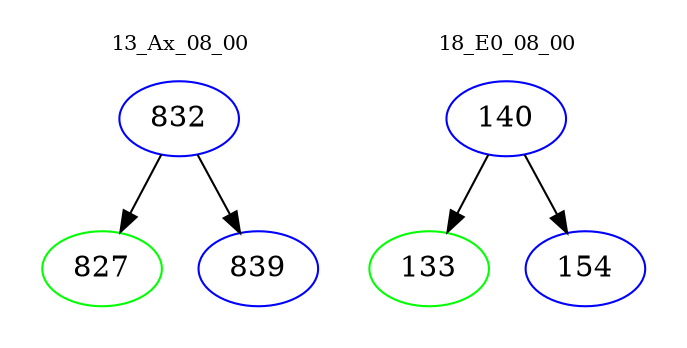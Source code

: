 digraph{
subgraph cluster_0 {
color = white
label = "13_Ax_08_00";
fontsize=10;
T0_832 [label="832", color="blue"]
T0_832 -> T0_827 [color="black"]
T0_827 [label="827", color="green"]
T0_832 -> T0_839 [color="black"]
T0_839 [label="839", color="blue"]
}
subgraph cluster_1 {
color = white
label = "18_E0_08_00";
fontsize=10;
T1_140 [label="140", color="blue"]
T1_140 -> T1_133 [color="black"]
T1_133 [label="133", color="green"]
T1_140 -> T1_154 [color="black"]
T1_154 [label="154", color="blue"]
}
}

